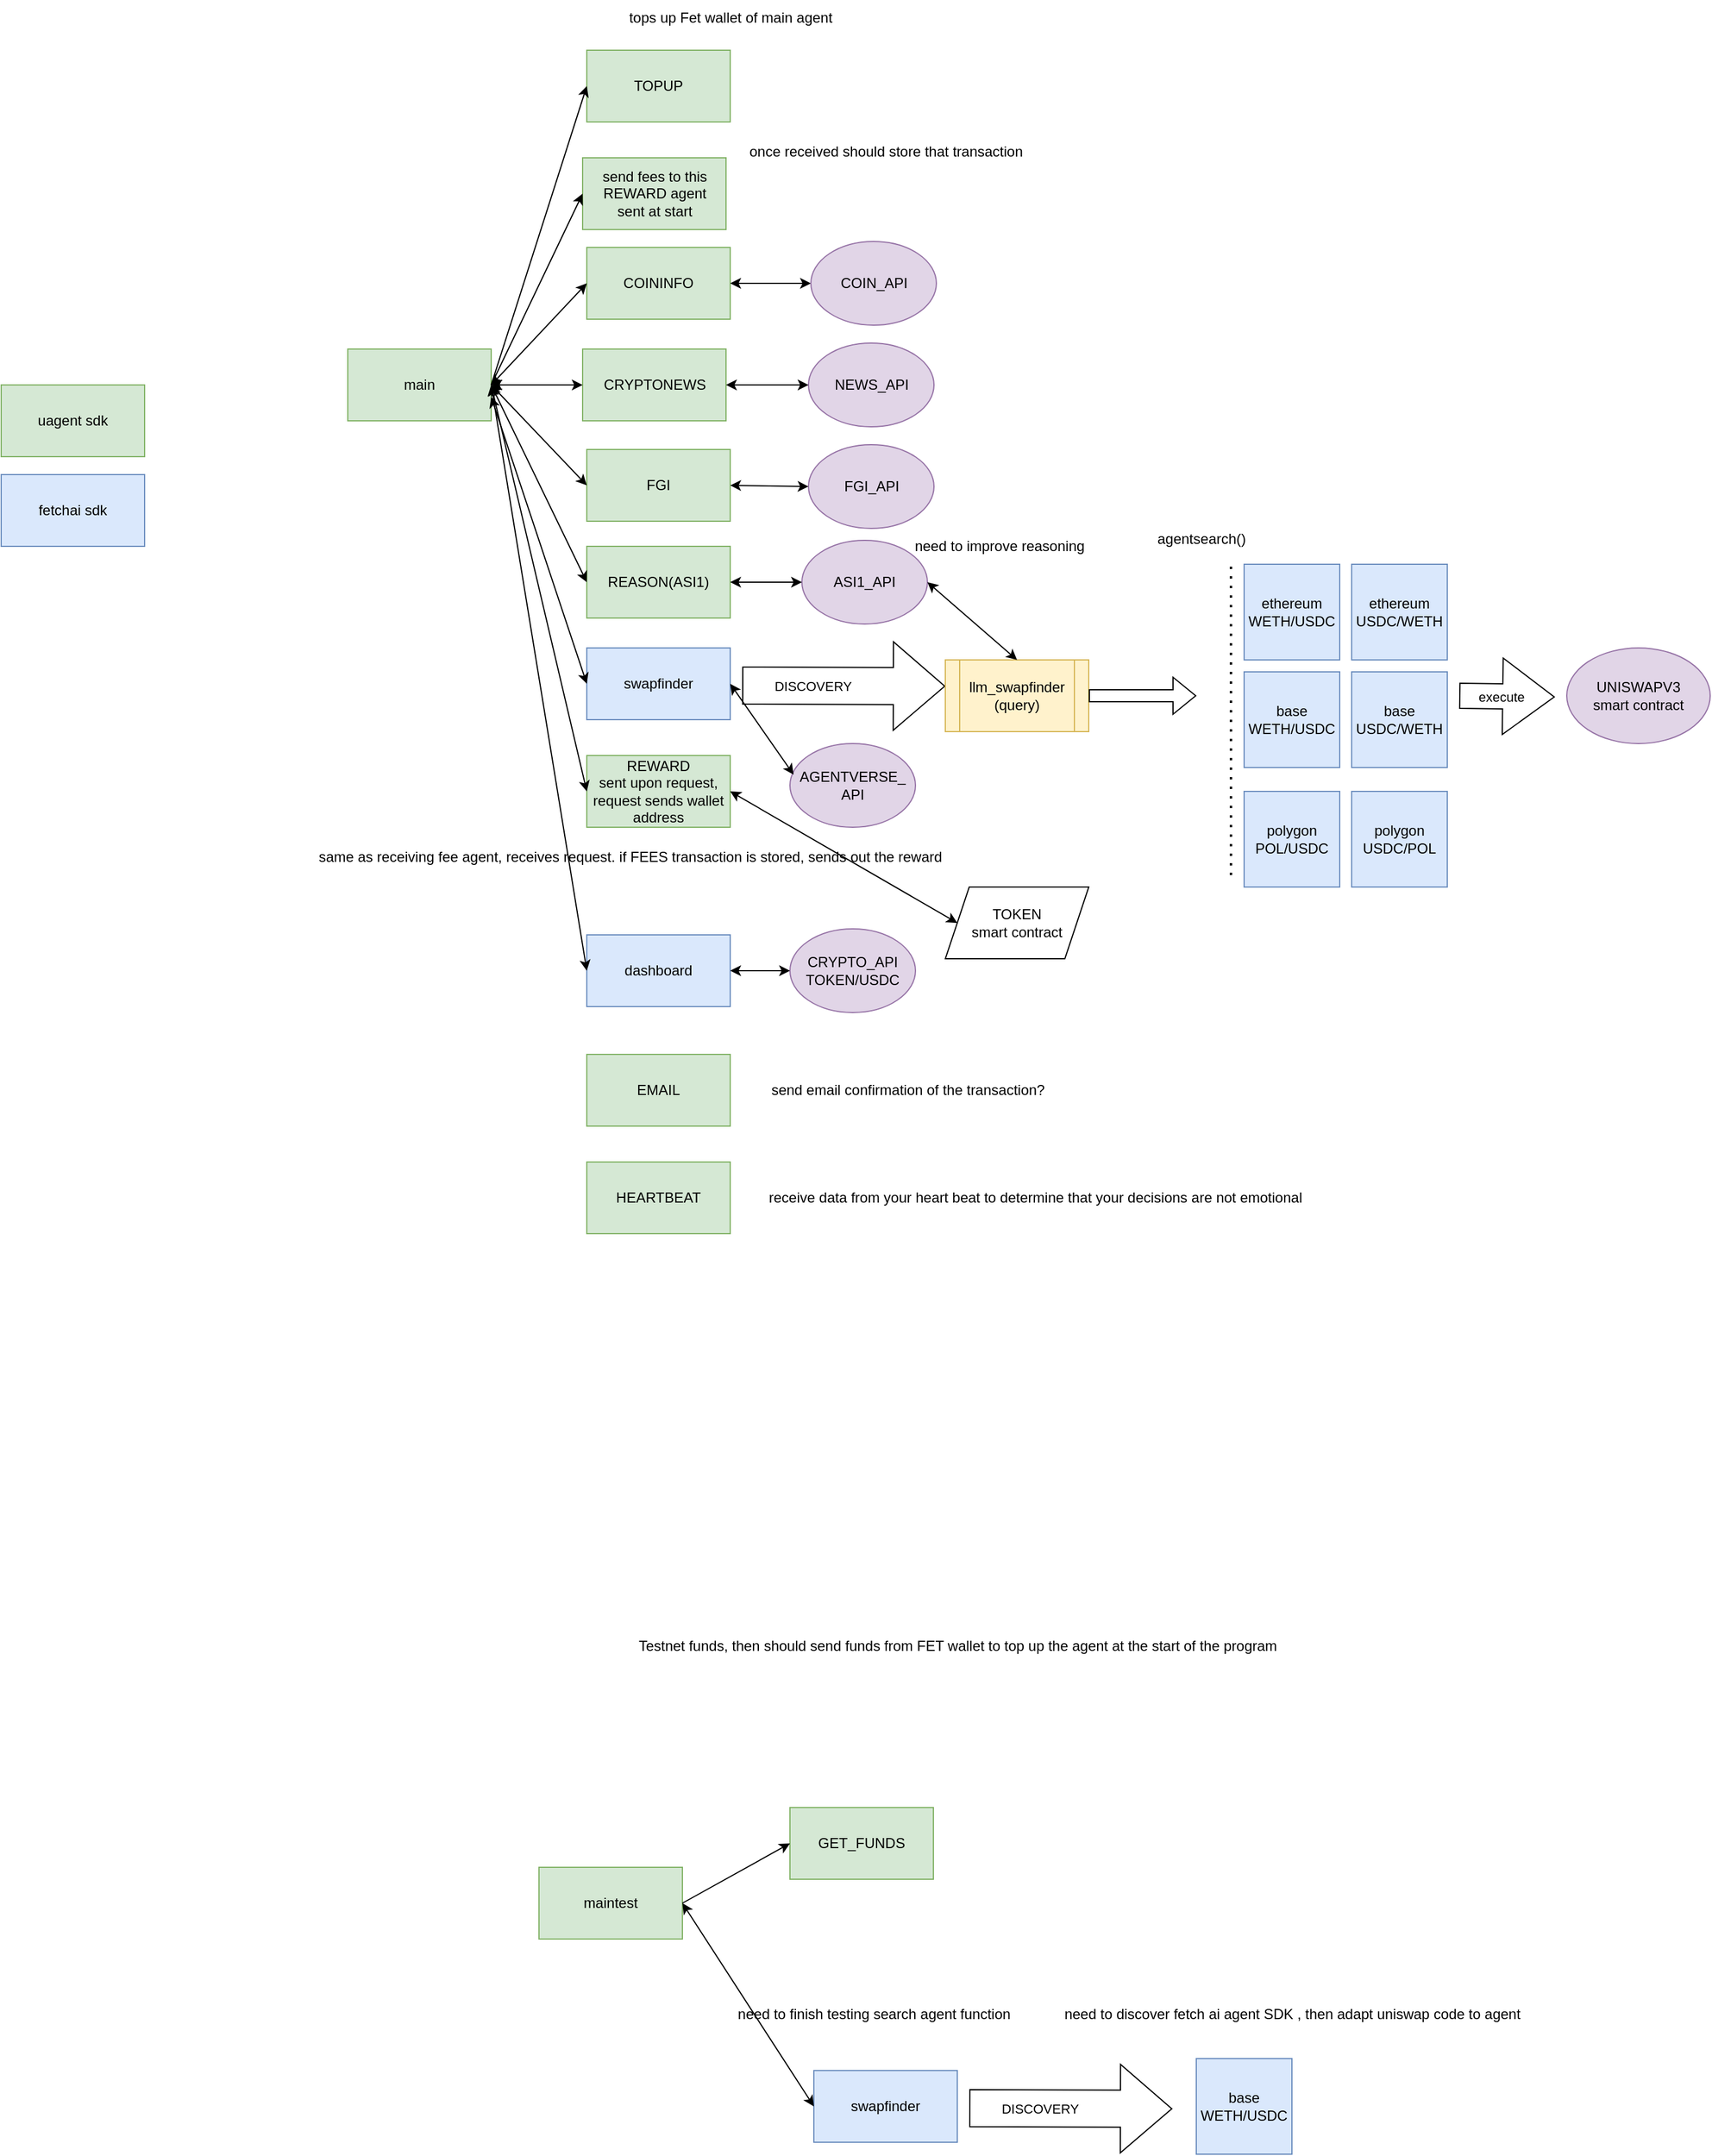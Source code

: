 <mxfile version="26.1.1">
  <diagram name="Page-1" id="MKXA0fDUGcRWl4akMo9s">
    <mxGraphModel dx="1594" dy="1131" grid="1" gridSize="10" guides="1" tooltips="1" connect="1" arrows="1" fold="1" page="0" pageScale="1" pageWidth="827" pageHeight="1169" math="0" shadow="0">
      <root>
        <mxCell id="0" />
        <mxCell id="1" parent="0" />
        <mxCell id="rjRmtGKfGtrBU_hQQWLT-1" value="main" style="rounded=0;whiteSpace=wrap;html=1;fillColor=#d5e8d4;strokeColor=#82b366;" parent="1" vertex="1">
          <mxGeometry x="40" y="30" width="120" height="60" as="geometry" />
        </mxCell>
        <mxCell id="rjRmtGKfGtrBU_hQQWLT-2" value="FGI" style="rounded=0;whiteSpace=wrap;html=1;fillColor=#d5e8d4;strokeColor=#82b366;" parent="1" vertex="1">
          <mxGeometry x="240" y="114" width="120" height="60" as="geometry" />
        </mxCell>
        <mxCell id="rjRmtGKfGtrBU_hQQWLT-3" value="COININFO" style="rounded=0;whiteSpace=wrap;html=1;fillColor=#d5e8d4;strokeColor=#82b366;" parent="1" vertex="1">
          <mxGeometry x="240" y="-55" width="120" height="60" as="geometry" />
        </mxCell>
        <mxCell id="rjRmtGKfGtrBU_hQQWLT-4" value="swapfinder" style="rounded=0;whiteSpace=wrap;html=1;fillColor=#dae8fc;strokeColor=#6c8ebf;" parent="1" vertex="1">
          <mxGeometry x="240" y="280" width="120" height="60" as="geometry" />
        </mxCell>
        <mxCell id="rjRmtGKfGtrBU_hQQWLT-5" value="REASON(ASI1)" style="rounded=0;whiteSpace=wrap;html=1;fillColor=#d5e8d4;strokeColor=#82b366;" parent="1" vertex="1">
          <mxGeometry x="240" y="195" width="120" height="60" as="geometry" />
        </mxCell>
        <mxCell id="rjRmtGKfGtrBU_hQQWLT-7" value="" style="endArrow=classic;startArrow=classic;html=1;rounded=0;entryX=0;entryY=0.5;entryDx=0;entryDy=0;exitX=1;exitY=0.5;exitDx=0;exitDy=0;" parent="1" source="rjRmtGKfGtrBU_hQQWLT-1" target="rjRmtGKfGtrBU_hQQWLT-2" edge="1">
          <mxGeometry width="50" height="50" relative="1" as="geometry">
            <mxPoint x="110" y="270" as="sourcePoint" />
            <mxPoint x="160" y="220" as="targetPoint" />
          </mxGeometry>
        </mxCell>
        <mxCell id="rjRmtGKfGtrBU_hQQWLT-8" value="" style="endArrow=classic;startArrow=classic;html=1;rounded=0;entryX=0;entryY=0.5;entryDx=0;entryDy=0;exitX=1;exitY=0.5;exitDx=0;exitDy=0;" parent="1" source="rjRmtGKfGtrBU_hQQWLT-1" target="rjRmtGKfGtrBU_hQQWLT-3" edge="1">
          <mxGeometry width="50" height="50" relative="1" as="geometry">
            <mxPoint x="170" y="200" as="sourcePoint" />
            <mxPoint x="250" y="200" as="targetPoint" />
          </mxGeometry>
        </mxCell>
        <mxCell id="rjRmtGKfGtrBU_hQQWLT-9" value="" style="endArrow=classic;startArrow=classic;html=1;rounded=0;entryX=0;entryY=0.5;entryDx=0;entryDy=0;exitX=1;exitY=0.5;exitDx=0;exitDy=0;" parent="1" source="rjRmtGKfGtrBU_hQQWLT-1" target="rjRmtGKfGtrBU_hQQWLT-5" edge="1">
          <mxGeometry width="50" height="50" relative="1" as="geometry">
            <mxPoint x="140" y="220" as="sourcePoint" />
            <mxPoint x="220" y="300" as="targetPoint" />
          </mxGeometry>
        </mxCell>
        <mxCell id="rjRmtGKfGtrBU_hQQWLT-10" value="" style="endArrow=classic;startArrow=classic;html=1;rounded=0;entryX=0;entryY=0.5;entryDx=0;entryDy=0;" parent="1" target="rjRmtGKfGtrBU_hQQWLT-4" edge="1">
          <mxGeometry width="50" height="50" relative="1" as="geometry">
            <mxPoint x="160" y="70" as="sourcePoint" />
            <mxPoint x="210" y="370" as="targetPoint" />
          </mxGeometry>
        </mxCell>
        <mxCell id="rjRmtGKfGtrBU_hQQWLT-12" value="CRYPTONEWS" style="rounded=0;whiteSpace=wrap;html=1;fillColor=#d5e8d4;strokeColor=#82b366;" parent="1" vertex="1">
          <mxGeometry x="236.5" y="30" width="120" height="60" as="geometry" />
        </mxCell>
        <mxCell id="rjRmtGKfGtrBU_hQQWLT-13" value="NEWS_API" style="ellipse;whiteSpace=wrap;html=1;fillColor=#e1d5e7;strokeColor=#9673a6;" parent="1" vertex="1">
          <mxGeometry x="425.5" y="25" width="105" height="70" as="geometry" />
        </mxCell>
        <mxCell id="rjRmtGKfGtrBU_hQQWLT-14" value="" style="endArrow=classic;startArrow=classic;html=1;rounded=0;exitX=1;exitY=0.5;exitDx=0;exitDy=0;entryX=0;entryY=0.5;entryDx=0;entryDy=0;" parent="1" source="rjRmtGKfGtrBU_hQQWLT-12" target="rjRmtGKfGtrBU_hQQWLT-13" edge="1">
          <mxGeometry width="50" height="50" relative="1" as="geometry">
            <mxPoint x="618" y="510" as="sourcePoint" />
            <mxPoint x="698" y="430" as="targetPoint" />
          </mxGeometry>
        </mxCell>
        <mxCell id="rjRmtGKfGtrBU_hQQWLT-15" value="FGI_API" style="ellipse;whiteSpace=wrap;html=1;fillColor=#e1d5e7;strokeColor=#9673a6;" parent="1" vertex="1">
          <mxGeometry x="425.5" y="110" width="105" height="70" as="geometry" />
        </mxCell>
        <mxCell id="rjRmtGKfGtrBU_hQQWLT-16" value="" style="endArrow=classic;startArrow=classic;html=1;rounded=0;exitX=1;exitY=0.5;exitDx=0;exitDy=0;entryX=0;entryY=0.5;entryDx=0;entryDy=0;" parent="1" source="rjRmtGKfGtrBU_hQQWLT-2" target="rjRmtGKfGtrBU_hQQWLT-15" edge="1">
          <mxGeometry width="50" height="50" relative="1" as="geometry">
            <mxPoint x="420" y="259" as="sourcePoint" />
            <mxPoint x="560" y="309" as="targetPoint" />
          </mxGeometry>
        </mxCell>
        <mxCell id="rjRmtGKfGtrBU_hQQWLT-17" value="" style="endArrow=classic;startArrow=classic;html=1;rounded=0;exitX=1;exitY=0.5;exitDx=0;exitDy=0;entryX=0;entryY=0.5;entryDx=0;entryDy=0;" parent="1" source="rjRmtGKfGtrBU_hQQWLT-3" target="rjRmtGKfGtrBU_hQQWLT-19" edge="1">
          <mxGeometry width="50" height="50" relative="1" as="geometry">
            <mxPoint x="360" y="155" as="sourcePoint" />
            <mxPoint x="420" y="151" as="targetPoint" />
          </mxGeometry>
        </mxCell>
        <mxCell id="rjRmtGKfGtrBU_hQQWLT-19" value="COIN_API" style="ellipse;whiteSpace=wrap;html=1;fillColor=#e1d5e7;strokeColor=#9673a6;" parent="1" vertex="1">
          <mxGeometry x="427.5" y="-60" width="105" height="70" as="geometry" />
        </mxCell>
        <mxCell id="rjRmtGKfGtrBU_hQQWLT-22" value="ethereum&lt;div&gt;WETH/USDC&lt;/div&gt;" style="whiteSpace=wrap;html=1;aspect=fixed;fillColor=#dae8fc;strokeColor=#6c8ebf;" parent="1" vertex="1">
          <mxGeometry x="790" y="210" width="80" height="80" as="geometry" />
        </mxCell>
        <mxCell id="rjRmtGKfGtrBU_hQQWLT-23" value="" style="shape=flexArrow;endArrow=classic;html=1;rounded=0;endWidth=42;endSize=14;width=31;entryX=0;entryY=0.5;entryDx=0;entryDy=0;" parent="1" edge="1">
          <mxGeometry width="50" height="50" relative="1" as="geometry">
            <mxPoint x="370" y="311.5" as="sourcePoint" />
            <mxPoint x="540" y="312" as="targetPoint" />
          </mxGeometry>
        </mxCell>
        <mxCell id="rjRmtGKfGtrBU_hQQWLT-24" value="DISCOVERY" style="edgeLabel;html=1;align=center;verticalAlign=middle;resizable=0;points=[];" parent="rjRmtGKfGtrBU_hQQWLT-23" vertex="1" connectable="0">
          <mxGeometry x="-0.473" y="-1" relative="1" as="geometry">
            <mxPoint x="14" y="-1" as="offset" />
          </mxGeometry>
        </mxCell>
        <mxCell id="rjRmtGKfGtrBU_hQQWLT-26" value="ethereum&lt;div&gt;USDC/WETH&lt;/div&gt;" style="whiteSpace=wrap;html=1;aspect=fixed;fillColor=#dae8fc;strokeColor=#6c8ebf;" parent="1" vertex="1">
          <mxGeometry x="880" y="210" width="80" height="80" as="geometry" />
        </mxCell>
        <mxCell id="rjRmtGKfGtrBU_hQQWLT-28" value="uagent sdk" style="rounded=0;whiteSpace=wrap;html=1;fillColor=#d5e8d4;strokeColor=#82b366;" parent="1" vertex="1">
          <mxGeometry x="-250" y="60" width="120" height="60" as="geometry" />
        </mxCell>
        <mxCell id="rjRmtGKfGtrBU_hQQWLT-29" value="fetchai sdk" style="rounded=0;whiteSpace=wrap;html=1;fillColor=#dae8fc;strokeColor=#6c8ebf;" parent="1" vertex="1">
          <mxGeometry x="-250" y="135" width="120" height="60" as="geometry" />
        </mxCell>
        <mxCell id="rjRmtGKfGtrBU_hQQWLT-30" value="base&lt;div&gt;WETH/USDC&lt;/div&gt;" style="whiteSpace=wrap;html=1;aspect=fixed;fillColor=#dae8fc;strokeColor=#6c8ebf;" parent="1" vertex="1">
          <mxGeometry x="790" y="300" width="80" height="80" as="geometry" />
        </mxCell>
        <mxCell id="rjRmtGKfGtrBU_hQQWLT-31" value="base&lt;div&gt;USDC/WETH&lt;/div&gt;" style="whiteSpace=wrap;html=1;aspect=fixed;fillColor=#dae8fc;strokeColor=#6c8ebf;" parent="1" vertex="1">
          <mxGeometry x="880" y="300" width="80" height="80" as="geometry" />
        </mxCell>
        <mxCell id="rjRmtGKfGtrBU_hQQWLT-32" value="polygon&lt;br&gt;&lt;div&gt;POL/USDC&lt;/div&gt;" style="whiteSpace=wrap;html=1;aspect=fixed;fillColor=#dae8fc;strokeColor=#6c8ebf;" parent="1" vertex="1">
          <mxGeometry x="790" y="400" width="80" height="80" as="geometry" />
        </mxCell>
        <mxCell id="rjRmtGKfGtrBU_hQQWLT-33" value="polygon&lt;div&gt;USDC/POL&lt;/div&gt;" style="whiteSpace=wrap;html=1;aspect=fixed;fillColor=#dae8fc;strokeColor=#6c8ebf;" parent="1" vertex="1">
          <mxGeometry x="880" y="400" width="80" height="80" as="geometry" />
        </mxCell>
        <mxCell id="rjRmtGKfGtrBU_hQQWLT-34" value="dashboard" style="rounded=0;whiteSpace=wrap;html=1;fillColor=#dae8fc;strokeColor=#6c8ebf;" parent="1" vertex="1">
          <mxGeometry x="240" y="520" width="120" height="60" as="geometry" />
        </mxCell>
        <mxCell id="rjRmtGKfGtrBU_hQQWLT-35" value="" style="endArrow=classic;startArrow=classic;html=1;rounded=0;entryX=0;entryY=0.5;entryDx=0;entryDy=0;exitX=1;exitY=0.5;exitDx=0;exitDy=0;" parent="1" source="rjRmtGKfGtrBU_hQQWLT-1" target="rjRmtGKfGtrBU_hQQWLT-34" edge="1">
          <mxGeometry width="50" height="50" relative="1" as="geometry">
            <mxPoint x="140" y="250" as="sourcePoint" />
            <mxPoint x="220" y="490" as="targetPoint" />
          </mxGeometry>
        </mxCell>
        <mxCell id="rjRmtGKfGtrBU_hQQWLT-36" value="UNISWAPV3&lt;div&gt;smart contract&lt;/div&gt;" style="ellipse;whiteSpace=wrap;html=1;fillColor=#e1d5e7;strokeColor=#9673a6;" parent="1" vertex="1">
          <mxGeometry x="1060" y="280" width="120" height="80" as="geometry" />
        </mxCell>
        <mxCell id="rjRmtGKfGtrBU_hQQWLT-37" value="" style="shape=flexArrow;endArrow=classic;html=1;rounded=0;endWidth=42;endSize=14.04;width=21;" parent="1" edge="1">
          <mxGeometry width="50" height="50" relative="1" as="geometry">
            <mxPoint x="970" y="320" as="sourcePoint" />
            <mxPoint x="1050" y="321" as="targetPoint" />
          </mxGeometry>
        </mxCell>
        <mxCell id="rjRmtGKfGtrBU_hQQWLT-38" value="execute" style="edgeLabel;html=1;align=center;verticalAlign=middle;resizable=0;points=[];" parent="rjRmtGKfGtrBU_hQQWLT-37" vertex="1" connectable="0">
          <mxGeometry x="-0.473" y="-1" relative="1" as="geometry">
            <mxPoint x="14" y="-1" as="offset" />
          </mxGeometry>
        </mxCell>
        <mxCell id="rjRmtGKfGtrBU_hQQWLT-40" value="" style="endArrow=classic;startArrow=classic;html=1;rounded=0;entryX=0;entryY=0.5;entryDx=0;entryDy=0;exitX=1;exitY=0.5;exitDx=0;exitDy=0;" parent="1" source="rjRmtGKfGtrBU_hQQWLT-1" target="rjRmtGKfGtrBU_hQQWLT-12" edge="1">
          <mxGeometry width="50" height="50" relative="1" as="geometry">
            <mxPoint x="610" y="110" as="sourcePoint" />
            <mxPoint x="690" y="275" as="targetPoint" />
          </mxGeometry>
        </mxCell>
        <mxCell id="rjRmtGKfGtrBU_hQQWLT-41" value="CRYPTO_API&lt;div&gt;TOKEN/USDC&lt;/div&gt;" style="ellipse;whiteSpace=wrap;html=1;fillColor=#e1d5e7;strokeColor=#9673a6;" parent="1" vertex="1">
          <mxGeometry x="410" y="515" width="105" height="70" as="geometry" />
        </mxCell>
        <mxCell id="rjRmtGKfGtrBU_hQQWLT-42" value="" style="endArrow=classic;startArrow=classic;html=1;rounded=0;entryX=0;entryY=0.5;entryDx=0;entryDy=0;exitX=1;exitY=0.5;exitDx=0;exitDy=0;" parent="1" source="rjRmtGKfGtrBU_hQQWLT-34" target="rjRmtGKfGtrBU_hQQWLT-41" edge="1">
          <mxGeometry width="50" height="50" relative="1" as="geometry">
            <mxPoint x="560" y="530" as="sourcePoint" />
            <mxPoint x="640" y="770" as="targetPoint" />
          </mxGeometry>
        </mxCell>
        <mxCell id="VmUqwLE5IVfGvtFNkpmf-1" value="send fees to this REWARD agent&lt;div&gt;sent at start&lt;/div&gt;" style="rounded=0;whiteSpace=wrap;html=1;fillColor=#d5e8d4;strokeColor=#82b366;" parent="1" vertex="1">
          <mxGeometry x="236.5" y="-130" width="120" height="60" as="geometry" />
        </mxCell>
        <mxCell id="VmUqwLE5IVfGvtFNkpmf-2" value="REWARD&lt;div&gt;sent upon request, request sends wallet address&lt;/div&gt;" style="rounded=0;whiteSpace=wrap;html=1;fillColor=#d5e8d4;strokeColor=#82b366;" parent="1" vertex="1">
          <mxGeometry x="240" y="370" width="120" height="60" as="geometry" />
        </mxCell>
        <mxCell id="VmUqwLE5IVfGvtFNkpmf-4" value="" style="endArrow=classic;html=1;rounded=0;entryX=0;entryY=0.5;entryDx=0;entryDy=0;" parent="1" target="VmUqwLE5IVfGvtFNkpmf-1" edge="1">
          <mxGeometry width="50" height="50" relative="1" as="geometry">
            <mxPoint x="160" y="60" as="sourcePoint" />
            <mxPoint x="210" y="-60" as="targetPoint" />
          </mxGeometry>
        </mxCell>
        <mxCell id="VmUqwLE5IVfGvtFNkpmf-6" value="" style="endArrow=classic;startArrow=classic;html=1;rounded=0;entryX=1;entryY=0.5;entryDx=0;entryDy=0;exitX=0;exitY=0.5;exitDx=0;exitDy=0;" parent="1" source="VmUqwLE5IVfGvtFNkpmf-2" target="rjRmtGKfGtrBU_hQQWLT-1" edge="1">
          <mxGeometry width="50" height="50" relative="1" as="geometry">
            <mxPoint x="80" y="380" as="sourcePoint" />
            <mxPoint x="130" y="330" as="targetPoint" />
          </mxGeometry>
        </mxCell>
        <mxCell id="cKEoqrwd5DOWBhyRoy2k-1" value="ASI1_API" style="ellipse;whiteSpace=wrap;html=1;fillColor=#e1d5e7;strokeColor=#9673a6;" parent="1" vertex="1">
          <mxGeometry x="420" y="190" width="105" height="70" as="geometry" />
        </mxCell>
        <mxCell id="cKEoqrwd5DOWBhyRoy2k-2" value="" style="endArrow=classic;startArrow=classic;html=1;rounded=0;exitX=1;exitY=0.5;exitDx=0;exitDy=0;entryX=0;entryY=0.5;entryDx=0;entryDy=0;" parent="1" source="rjRmtGKfGtrBU_hQQWLT-5" target="cKEoqrwd5DOWBhyRoy2k-1" edge="1">
          <mxGeometry width="50" height="50" relative="1" as="geometry">
            <mxPoint x="370" y="200" as="sourcePoint" />
            <mxPoint x="436" y="201" as="targetPoint" />
          </mxGeometry>
        </mxCell>
        <mxCell id="cKEoqrwd5DOWBhyRoy2k-3" value="AGENTVERSE_&lt;div&gt;API&lt;/div&gt;" style="ellipse;whiteSpace=wrap;html=1;fillColor=#e1d5e7;strokeColor=#9673a6;" parent="1" vertex="1">
          <mxGeometry x="410" y="360" width="105" height="70" as="geometry" />
        </mxCell>
        <mxCell id="cKEoqrwd5DOWBhyRoy2k-4" value="" style="endArrow=classic;startArrow=classic;html=1;rounded=0;exitX=1;exitY=0.5;exitDx=0;exitDy=0;entryX=0.029;entryY=0.371;entryDx=0;entryDy=0;entryPerimeter=0;" parent="1" source="rjRmtGKfGtrBU_hQQWLT-4" target="cKEoqrwd5DOWBhyRoy2k-3" edge="1">
          <mxGeometry width="50" height="50" relative="1" as="geometry">
            <mxPoint x="370" y="278.75" as="sourcePoint" />
            <mxPoint x="430" y="278.75" as="targetPoint" />
          </mxGeometry>
        </mxCell>
        <mxCell id="cKEoqrwd5DOWBhyRoy2k-5" value="agentsearch()" style="text;html=1;align=center;verticalAlign=middle;resizable=0;points=[];autosize=1;strokeColor=none;fillColor=none;" parent="1" vertex="1">
          <mxGeometry x="704" y="174" width="100" height="30" as="geometry" />
        </mxCell>
        <mxCell id="SeDEg5RuiidrK3XDI_Y--2" value="llm_swapfinder&lt;div&gt;(query)&lt;/div&gt;" style="shape=process;whiteSpace=wrap;html=1;backgroundOutline=1;fillColor=#fff2cc;strokeColor=#d6b656;" parent="1" vertex="1">
          <mxGeometry x="540" y="290" width="120" height="60" as="geometry" />
        </mxCell>
        <mxCell id="SeDEg5RuiidrK3XDI_Y--5" value="" style="endArrow=classic;startArrow=classic;html=1;rounded=0;exitX=1;exitY=0.5;exitDx=0;exitDy=0;entryX=0.5;entryY=0;entryDx=0;entryDy=0;" parent="1" source="cKEoqrwd5DOWBhyRoy2k-1" target="SeDEg5RuiidrK3XDI_Y--2" edge="1">
          <mxGeometry width="50" height="50" relative="1" as="geometry">
            <mxPoint x="550" y="340" as="sourcePoint" />
            <mxPoint x="663" y="426" as="targetPoint" />
          </mxGeometry>
        </mxCell>
        <mxCell id="SeDEg5RuiidrK3XDI_Y--6" value="" style="shape=flexArrow;endArrow=classic;html=1;rounded=0;exitX=1;exitY=0.5;exitDx=0;exitDy=0;" parent="1" source="SeDEg5RuiidrK3XDI_Y--2" edge="1">
          <mxGeometry width="50" height="50" relative="1" as="geometry">
            <mxPoint x="640" y="425" as="sourcePoint" />
            <mxPoint x="750" y="320" as="targetPoint" />
          </mxGeometry>
        </mxCell>
        <mxCell id="SeDEg5RuiidrK3XDI_Y--8" value="" style="endArrow=none;dashed=1;html=1;dashPattern=1 3;strokeWidth=2;rounded=0;" parent="1" edge="1">
          <mxGeometry width="50" height="50" relative="1" as="geometry">
            <mxPoint x="779" y="470" as="sourcePoint" />
            <mxPoint x="779" y="210" as="targetPoint" />
          </mxGeometry>
        </mxCell>
        <mxCell id="lRYY8CRCjKX5iyrZZCtr-2" value="TOPUP" style="rounded=0;whiteSpace=wrap;html=1;fillColor=#d5e8d4;strokeColor=#82b366;" parent="1" vertex="1">
          <mxGeometry x="240" y="-220" width="120" height="60" as="geometry" />
        </mxCell>
        <mxCell id="lRYY8CRCjKX5iyrZZCtr-3" value="" style="endArrow=classic;html=1;rounded=0;entryX=0;entryY=0.5;entryDx=0;entryDy=0;exitX=1;exitY=0.5;exitDx=0;exitDy=0;" parent="1" source="rjRmtGKfGtrBU_hQQWLT-1" target="lRYY8CRCjKX5iyrZZCtr-2" edge="1">
          <mxGeometry width="50" height="50" relative="1" as="geometry">
            <mxPoint x="150" y="-30" as="sourcePoint" />
            <mxPoint x="227" y="-190" as="targetPoint" />
          </mxGeometry>
        </mxCell>
        <mxCell id="lRYY8CRCjKX5iyrZZCtr-4" value="maintest" style="rounded=0;whiteSpace=wrap;html=1;fillColor=#d5e8d4;strokeColor=#82b366;" parent="1" vertex="1">
          <mxGeometry x="200" y="1300" width="120" height="60" as="geometry" />
        </mxCell>
        <mxCell id="lRYY8CRCjKX5iyrZZCtr-5" value="swapfinder" style="rounded=0;whiteSpace=wrap;html=1;fillColor=#dae8fc;strokeColor=#6c8ebf;" parent="1" vertex="1">
          <mxGeometry x="430" y="1470" width="120" height="60" as="geometry" />
        </mxCell>
        <mxCell id="lRYY8CRCjKX5iyrZZCtr-6" value="" style="endArrow=classic;startArrow=classic;html=1;rounded=0;entryX=0;entryY=0.5;entryDx=0;entryDy=0;exitX=1;exitY=0.5;exitDx=0;exitDy=0;" parent="1" source="lRYY8CRCjKX5iyrZZCtr-4" target="lRYY8CRCjKX5iyrZZCtr-5" edge="1">
          <mxGeometry width="50" height="50" relative="1" as="geometry">
            <mxPoint x="350" y="1260" as="sourcePoint" />
            <mxPoint x="400" y="1560" as="targetPoint" />
          </mxGeometry>
        </mxCell>
        <mxCell id="lRYY8CRCjKX5iyrZZCtr-7" value="base&lt;div&gt;WETH/USDC&lt;/div&gt;" style="whiteSpace=wrap;html=1;aspect=fixed;fillColor=#dae8fc;strokeColor=#6c8ebf;" parent="1" vertex="1">
          <mxGeometry x="750" y="1460" width="80" height="80" as="geometry" />
        </mxCell>
        <mxCell id="lRYY8CRCjKX5iyrZZCtr-8" value="" style="shape=flexArrow;endArrow=classic;html=1;rounded=0;endWidth=42;endSize=14;width=31;entryX=0;entryY=0.5;entryDx=0;entryDy=0;" parent="1" edge="1">
          <mxGeometry width="50" height="50" relative="1" as="geometry">
            <mxPoint x="560" y="1501.5" as="sourcePoint" />
            <mxPoint x="730" y="1502" as="targetPoint" />
          </mxGeometry>
        </mxCell>
        <mxCell id="lRYY8CRCjKX5iyrZZCtr-9" value="DISCOVERY" style="edgeLabel;html=1;align=center;verticalAlign=middle;resizable=0;points=[];" parent="lRYY8CRCjKX5iyrZZCtr-8" vertex="1" connectable="0">
          <mxGeometry x="-0.473" y="-1" relative="1" as="geometry">
            <mxPoint x="14" y="-1" as="offset" />
          </mxGeometry>
        </mxCell>
        <mxCell id="lRYY8CRCjKX5iyrZZCtr-10" value="GET_FUNDS" style="rounded=0;whiteSpace=wrap;html=1;fillColor=#d5e8d4;strokeColor=#82b366;" parent="1" vertex="1">
          <mxGeometry x="410" y="1250" width="120" height="60" as="geometry" />
        </mxCell>
        <mxCell id="lRYY8CRCjKX5iyrZZCtr-11" value="" style="endArrow=classic;html=1;rounded=0;entryX=0;entryY=0.5;entryDx=0;entryDy=0;exitX=1;exitY=0.5;exitDx=0;exitDy=0;" parent="1" source="lRYY8CRCjKX5iyrZZCtr-4" target="lRYY8CRCjKX5iyrZZCtr-10" edge="1">
          <mxGeometry width="50" height="50" relative="1" as="geometry">
            <mxPoint x="340" y="1160" as="sourcePoint" />
            <mxPoint x="417" y="1000" as="targetPoint" />
          </mxGeometry>
        </mxCell>
        <mxCell id="lRYY8CRCjKX5iyrZZCtr-12" value="Testnet funds, then should send funds from FET wallet to top up the agent at the start of the program" style="text;html=1;align=center;verticalAlign=middle;resizable=0;points=[];autosize=1;strokeColor=none;fillColor=none;" parent="1" vertex="1">
          <mxGeometry x="270" y="1100" width="560" height="30" as="geometry" />
        </mxCell>
        <mxCell id="lRYY8CRCjKX5iyrZZCtr-13" value="need to finish testing search agent function" style="text;html=1;align=center;verticalAlign=middle;resizable=0;points=[];autosize=1;strokeColor=none;fillColor=none;" parent="1" vertex="1">
          <mxGeometry x="355" y="1408" width="250" height="30" as="geometry" />
        </mxCell>
        <mxCell id="lRYY8CRCjKX5iyrZZCtr-15" value="need to discover fetch ai agent SDK , then adapt uniswap code to agent" style="text;html=1;align=center;verticalAlign=middle;resizable=0;points=[];autosize=1;strokeColor=none;fillColor=none;" parent="1" vertex="1">
          <mxGeometry x="625" y="1408" width="410" height="30" as="geometry" />
        </mxCell>
        <mxCell id="lRYY8CRCjKX5iyrZZCtr-16" value="once received should store that transaction" style="text;html=1;align=center;verticalAlign=middle;resizable=0;points=[];autosize=1;strokeColor=none;fillColor=none;" parent="1" vertex="1">
          <mxGeometry x="365" y="-150" width="250" height="30" as="geometry" />
        </mxCell>
        <mxCell id="lRYY8CRCjKX5iyrZZCtr-17" value="same as receiving fee agent, receives request. if FEES transaction is stored, sends out the reward" style="text;html=1;align=center;verticalAlign=middle;resizable=0;points=[];autosize=1;strokeColor=none;fillColor=none;" parent="1" vertex="1">
          <mxGeometry x="0.5" y="440" width="550" height="30" as="geometry" />
        </mxCell>
        <mxCell id="lRYY8CRCjKX5iyrZZCtr-18" value="need to improve reasoning" style="text;html=1;align=center;verticalAlign=middle;resizable=0;points=[];autosize=1;strokeColor=none;fillColor=none;" parent="1" vertex="1">
          <mxGeometry x="500" y="180" width="170" height="30" as="geometry" />
        </mxCell>
        <mxCell id="lRYY8CRCjKX5iyrZZCtr-20" value="tops up Fet wallet of main agent" style="text;html=1;align=center;verticalAlign=middle;resizable=0;points=[];autosize=1;strokeColor=none;fillColor=none;" parent="1" vertex="1">
          <mxGeometry x="265" y="-262" width="190" height="30" as="geometry" />
        </mxCell>
        <mxCell id="lRYY8CRCjKX5iyrZZCtr-21" value="EMAIL" style="rounded=0;whiteSpace=wrap;html=1;fillColor=#d5e8d4;strokeColor=#82b366;" parent="1" vertex="1">
          <mxGeometry x="240" y="620" width="120" height="60" as="geometry" />
        </mxCell>
        <mxCell id="lRYY8CRCjKX5iyrZZCtr-23" value="send email confirmation of the transaction?&amp;nbsp;" style="text;html=1;align=center;verticalAlign=middle;resizable=0;points=[];autosize=1;strokeColor=none;fillColor=none;" parent="1" vertex="1">
          <mxGeometry x="380" y="635" width="260" height="30" as="geometry" />
        </mxCell>
        <mxCell id="lRYY8CRCjKX5iyrZZCtr-24" value="HEARTBEAT" style="rounded=0;whiteSpace=wrap;html=1;fillColor=#d5e8d4;strokeColor=#82b366;" parent="1" vertex="1">
          <mxGeometry x="240" y="710" width="120" height="60" as="geometry" />
        </mxCell>
        <mxCell id="lRYY8CRCjKX5iyrZZCtr-25" value="receive data from your heart beat to determine that your decisions are not emotional" style="text;html=1;align=center;verticalAlign=middle;resizable=0;points=[];autosize=1;strokeColor=none;fillColor=none;" parent="1" vertex="1">
          <mxGeometry x="380" y="725" width="470" height="30" as="geometry" />
        </mxCell>
        <mxCell id="lRYY8CRCjKX5iyrZZCtr-27" value="TOKEN&lt;div&gt;smart contract&lt;/div&gt;" style="shape=parallelogram;perimeter=parallelogramPerimeter;whiteSpace=wrap;html=1;fixedSize=1;" parent="1" vertex="1">
          <mxGeometry x="540" y="480" width="120" height="60" as="geometry" />
        </mxCell>
        <mxCell id="lRYY8CRCjKX5iyrZZCtr-28" value="" style="endArrow=classic;startArrow=classic;html=1;rounded=0;exitX=1;exitY=0.5;exitDx=0;exitDy=0;entryX=0;entryY=0.5;entryDx=0;entryDy=0;" parent="1" source="VmUqwLE5IVfGvtFNkpmf-2" target="lRYY8CRCjKX5iyrZZCtr-27" edge="1">
          <mxGeometry width="50" height="50" relative="1" as="geometry">
            <mxPoint x="500.5" y="515" as="sourcePoint" />
            <mxPoint x="550.5" y="465" as="targetPoint" />
          </mxGeometry>
        </mxCell>
      </root>
    </mxGraphModel>
  </diagram>
</mxfile>
